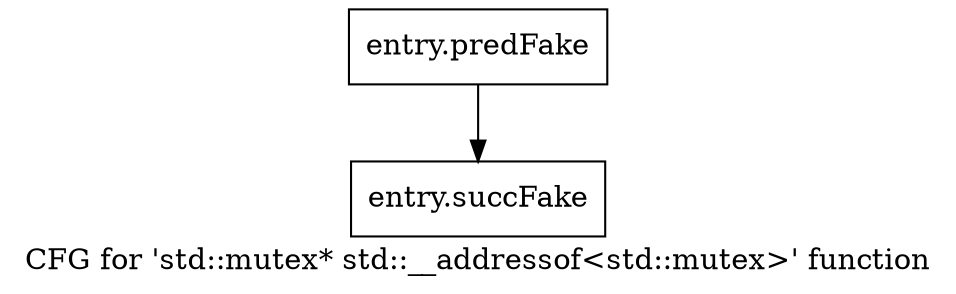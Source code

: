 digraph "CFG for 'std::mutex* std::__addressof\<std::mutex\>' function" {
	label="CFG for 'std::mutex* std::__addressof\<std::mutex\>' function";

	Node0x5543920 [shape=record,filename="",linenumber="",label="{entry.predFake}"];
	Node0x5543920 -> Node0x5906590[ callList="" memoryops="" filename="/tools/Xilinx/Vitis_HLS/2023.1/tps/lnx64/gcc-8.3.0/lib/gcc/x86_64-pc-linux-gnu/8.3.0/../../../../include/c++/8.3.0/bits/move.h" execusionnum="4"];
	Node0x5906590 [shape=record,filename="/tools/Xilinx/Vitis_HLS/2023.1/tps/lnx64/gcc-8.3.0/lib/gcc/x86_64-pc-linux-gnu/8.3.0/../../../../include/c++/8.3.0/bits/move.h",linenumber="48",label="{entry.succFake}"];
}
